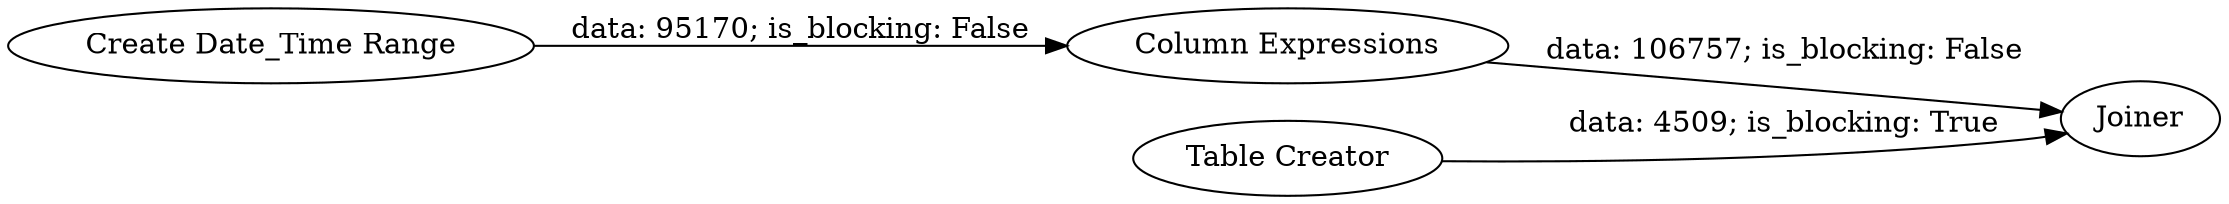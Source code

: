 digraph {
	"6177560269014348112_390" [label="Create Date_Time Range"]
	"6177560269014348112_393" [label=Joiner]
	"6177560269014348112_391" [label="Column Expressions"]
	"6177560269014348112_392" [label="Table Creator"]
	"6177560269014348112_391" -> "6177560269014348112_393" [label="data: 106757; is_blocking: False"]
	"6177560269014348112_392" -> "6177560269014348112_393" [label="data: 4509; is_blocking: True"]
	"6177560269014348112_390" -> "6177560269014348112_391" [label="data: 95170; is_blocking: False"]
	rankdir=LR
}
